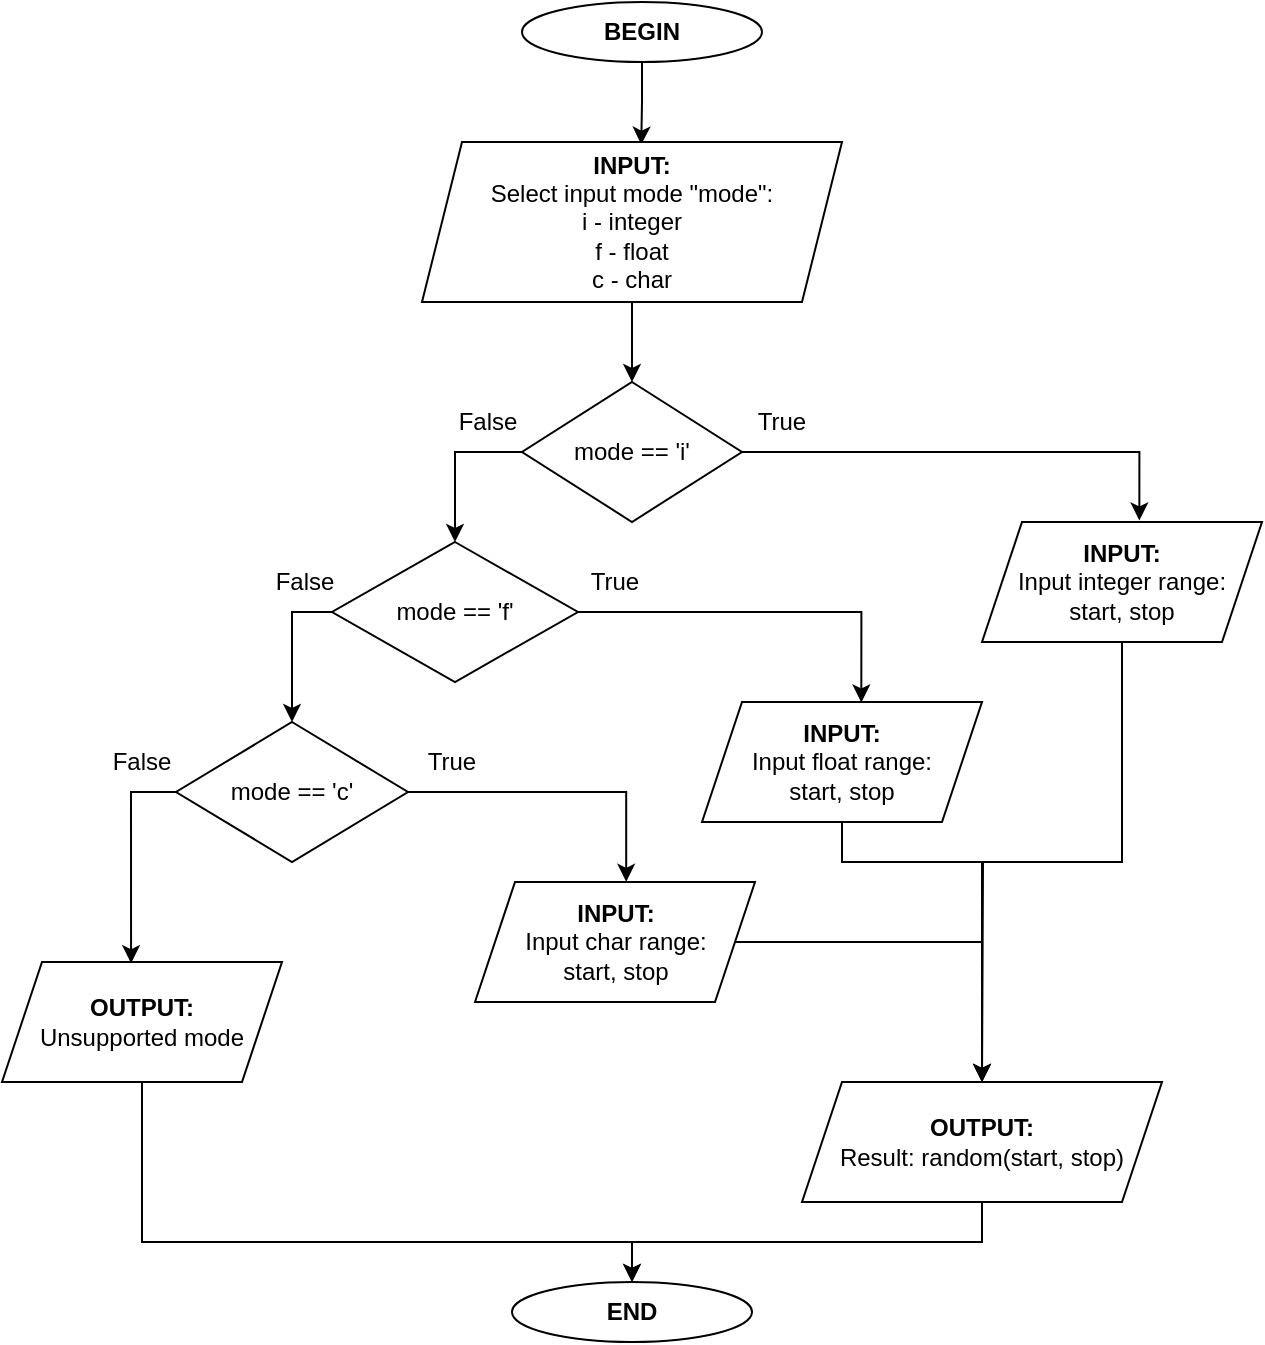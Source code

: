 <mxfile version="14.2.3" type="device"><diagram id="S1C55Y19pSKTuZWRXir0" name="Page-1"><mxGraphModel dx="981" dy="627" grid="1" gridSize="10" guides="1" tooltips="1" connect="1" arrows="1" fold="1" page="1" pageScale="1" pageWidth="827" pageHeight="1169" math="0" shadow="0"><root><mxCell id="0"/><mxCell id="1" parent="0"/><mxCell id="SAop_eOIjUMjx6YRmgwY-8" style="edgeStyle=orthogonalEdgeStyle;rounded=0;orthogonalLoop=1;jettySize=auto;html=1;exitX=0.5;exitY=1;exitDx=0;exitDy=0;entryX=0.522;entryY=0.016;entryDx=0;entryDy=0;entryPerimeter=0;" edge="1" parent="1" source="SAop_eOIjUMjx6YRmgwY-1" target="SAop_eOIjUMjx6YRmgwY-2"><mxGeometry relative="1" as="geometry"/></mxCell><mxCell id="SAop_eOIjUMjx6YRmgwY-1" value="&lt;b&gt;BEGIN&lt;/b&gt;" style="ellipse;whiteSpace=wrap;html=1;" vertex="1" parent="1"><mxGeometry x="340" y="20" width="120" height="30" as="geometry"/></mxCell><mxCell id="SAop_eOIjUMjx6YRmgwY-13" style="edgeStyle=orthogonalEdgeStyle;rounded=0;orthogonalLoop=1;jettySize=auto;html=1;exitX=0.5;exitY=1;exitDx=0;exitDy=0;entryX=0.5;entryY=0;entryDx=0;entryDy=0;" edge="1" parent="1" source="SAop_eOIjUMjx6YRmgwY-2" target="SAop_eOIjUMjx6YRmgwY-10"><mxGeometry relative="1" as="geometry"/></mxCell><mxCell id="SAop_eOIjUMjx6YRmgwY-2" value="&lt;b&gt;INPUT&lt;/b&gt;&lt;b&gt;:&lt;/b&gt;&lt;br&gt;Select input mode &quot;mode&quot;:&lt;br&gt;i - integer&lt;br&gt;f - float&lt;br&gt;c - char" style="shape=parallelogram;perimeter=parallelogramPerimeter;whiteSpace=wrap;html=1;fixedSize=1;" vertex="1" parent="1"><mxGeometry x="290" y="90" width="210" height="80" as="geometry"/></mxCell><mxCell id="SAop_eOIjUMjx6YRmgwY-17" style="edgeStyle=orthogonalEdgeStyle;rounded=0;orthogonalLoop=1;jettySize=auto;html=1;exitX=0;exitY=0.5;exitDx=0;exitDy=0;entryX=0.5;entryY=0;entryDx=0;entryDy=0;" edge="1" parent="1" source="SAop_eOIjUMjx6YRmgwY-10" target="SAop_eOIjUMjx6YRmgwY-14"><mxGeometry relative="1" as="geometry"/></mxCell><mxCell id="SAop_eOIjUMjx6YRmgwY-29" style="edgeStyle=orthogonalEdgeStyle;rounded=0;orthogonalLoop=1;jettySize=auto;html=1;entryX=0.562;entryY=-0.013;entryDx=0;entryDy=0;entryPerimeter=0;" edge="1" parent="1" source="SAop_eOIjUMjx6YRmgwY-10" target="SAop_eOIjUMjx6YRmgwY-28"><mxGeometry relative="1" as="geometry"/></mxCell><mxCell id="SAop_eOIjUMjx6YRmgwY-10" value="mode == 'i'" style="rhombus;whiteSpace=wrap;html=1;" vertex="1" parent="1"><mxGeometry x="340" y="210" width="110" height="70" as="geometry"/></mxCell><mxCell id="SAop_eOIjUMjx6YRmgwY-11" value="False" style="text;html=1;strokeColor=none;fillColor=none;align=center;verticalAlign=middle;whiteSpace=wrap;rounded=0;" vertex="1" parent="1"><mxGeometry x="303" y="220" width="40" height="20" as="geometry"/></mxCell><mxCell id="SAop_eOIjUMjx6YRmgwY-12" value="True" style="text;html=1;strokeColor=none;fillColor=none;align=center;verticalAlign=middle;whiteSpace=wrap;rounded=0;" vertex="1" parent="1"><mxGeometry x="450" y="220" width="40" height="20" as="geometry"/></mxCell><mxCell id="SAop_eOIjUMjx6YRmgwY-25" style="edgeStyle=orthogonalEdgeStyle;rounded=0;orthogonalLoop=1;jettySize=auto;html=1;exitX=0;exitY=0.5;exitDx=0;exitDy=0;entryX=0.5;entryY=0;entryDx=0;entryDy=0;" edge="1" parent="1" source="SAop_eOIjUMjx6YRmgwY-14" target="SAop_eOIjUMjx6YRmgwY-21"><mxGeometry relative="1" as="geometry"/></mxCell><mxCell id="SAop_eOIjUMjx6YRmgwY-32" style="edgeStyle=orthogonalEdgeStyle;rounded=0;orthogonalLoop=1;jettySize=auto;html=1;entryX=0.569;entryY=0.004;entryDx=0;entryDy=0;entryPerimeter=0;" edge="1" parent="1" source="SAop_eOIjUMjx6YRmgwY-14" target="SAop_eOIjUMjx6YRmgwY-30"><mxGeometry relative="1" as="geometry"/></mxCell><mxCell id="SAop_eOIjUMjx6YRmgwY-14" value="mode == 'f'" style="rhombus;whiteSpace=wrap;html=1;" vertex="1" parent="1"><mxGeometry x="245" y="290" width="123" height="70" as="geometry"/></mxCell><mxCell id="SAop_eOIjUMjx6YRmgwY-15" value="False" style="text;html=1;strokeColor=none;fillColor=none;align=center;verticalAlign=middle;whiteSpace=wrap;rounded=0;" vertex="1" parent="1"><mxGeometry x="205" y="300" width="53" height="20" as="geometry"/></mxCell><mxCell id="SAop_eOIjUMjx6YRmgwY-16" value="True" style="text;html=1;strokeColor=none;fillColor=none;align=center;verticalAlign=middle;whiteSpace=wrap;rounded=0;" vertex="1" parent="1"><mxGeometry x="360" y="300" width="53" height="20" as="geometry"/></mxCell><mxCell id="SAop_eOIjUMjx6YRmgwY-27" style="edgeStyle=orthogonalEdgeStyle;rounded=0;orthogonalLoop=1;jettySize=auto;html=1;exitX=0;exitY=0.5;exitDx=0;exitDy=0;entryX=0.461;entryY=0.01;entryDx=0;entryDy=0;entryPerimeter=0;" edge="1" parent="1" source="SAop_eOIjUMjx6YRmgwY-21" target="SAop_eOIjUMjx6YRmgwY-26"><mxGeometry relative="1" as="geometry"/></mxCell><mxCell id="SAop_eOIjUMjx6YRmgwY-33" style="edgeStyle=orthogonalEdgeStyle;rounded=0;orthogonalLoop=1;jettySize=auto;html=1;entryX=0.54;entryY=-0.002;entryDx=0;entryDy=0;entryPerimeter=0;" edge="1" parent="1" source="SAop_eOIjUMjx6YRmgwY-21" target="SAop_eOIjUMjx6YRmgwY-31"><mxGeometry relative="1" as="geometry"/></mxCell><mxCell id="SAop_eOIjUMjx6YRmgwY-21" value="mode == 'c'" style="rhombus;whiteSpace=wrap;html=1;" vertex="1" parent="1"><mxGeometry x="167" y="380" width="116" height="70" as="geometry"/></mxCell><mxCell id="SAop_eOIjUMjx6YRmgwY-22" value="False" style="text;html=1;strokeColor=none;fillColor=none;align=center;verticalAlign=middle;whiteSpace=wrap;rounded=0;" vertex="1" parent="1"><mxGeometry x="127" y="390" width="46" height="20" as="geometry"/></mxCell><mxCell id="SAop_eOIjUMjx6YRmgwY-23" value="True" style="text;html=1;strokeColor=none;fillColor=none;align=center;verticalAlign=middle;whiteSpace=wrap;rounded=0;" vertex="1" parent="1"><mxGeometry x="282" y="390" width="46" height="20" as="geometry"/></mxCell><mxCell id="SAop_eOIjUMjx6YRmgwY-43" style="edgeStyle=orthogonalEdgeStyle;rounded=0;orthogonalLoop=1;jettySize=auto;html=1;entryX=0.5;entryY=0;entryDx=0;entryDy=0;" edge="1" parent="1" source="SAop_eOIjUMjx6YRmgwY-26" target="SAop_eOIjUMjx6YRmgwY-42"><mxGeometry relative="1" as="geometry"><Array as="points"><mxPoint x="150" y="640"/><mxPoint x="395" y="640"/></Array></mxGeometry></mxCell><mxCell id="SAop_eOIjUMjx6YRmgwY-26" value="&lt;b&gt;OUTPUT:&lt;/b&gt;&lt;br&gt;Unsupported mode" style="shape=parallelogram;perimeter=parallelogramPerimeter;whiteSpace=wrap;html=1;fixedSize=1;" vertex="1" parent="1"><mxGeometry x="80" y="500.0" width="140" height="60" as="geometry"/></mxCell><mxCell id="SAop_eOIjUMjx6YRmgwY-41" style="edgeStyle=orthogonalEdgeStyle;rounded=0;orthogonalLoop=1;jettySize=auto;html=1;exitX=0.5;exitY=1;exitDx=0;exitDy=0;" edge="1" parent="1" source="SAop_eOIjUMjx6YRmgwY-28"><mxGeometry relative="1" as="geometry"><mxPoint x="570" y="560" as="targetPoint"/></mxGeometry></mxCell><mxCell id="SAop_eOIjUMjx6YRmgwY-28" value="&lt;b&gt;INPUT:&lt;/b&gt;&lt;br&gt;Input integer range:&lt;br&gt;start, stop" style="shape=parallelogram;perimeter=parallelogramPerimeter;whiteSpace=wrap;html=1;fixedSize=1;" vertex="1" parent="1"><mxGeometry x="570" y="280.0" width="140" height="60" as="geometry"/></mxCell><mxCell id="SAop_eOIjUMjx6YRmgwY-40" style="edgeStyle=orthogonalEdgeStyle;rounded=0;orthogonalLoop=1;jettySize=auto;html=1;" edge="1" parent="1" source="SAop_eOIjUMjx6YRmgwY-30"><mxGeometry relative="1" as="geometry"><mxPoint x="570" y="560" as="targetPoint"/><Array as="points"><mxPoint x="500" y="450"/><mxPoint x="570" y="450"/></Array></mxGeometry></mxCell><mxCell id="SAop_eOIjUMjx6YRmgwY-30" value="&lt;b&gt;INPUT:&lt;/b&gt;&lt;br&gt;Input float range:&lt;br&gt;start, stop" style="shape=parallelogram;perimeter=parallelogramPerimeter;whiteSpace=wrap;html=1;fixedSize=1;" vertex="1" parent="1"><mxGeometry x="430" y="370.0" width="140" height="60" as="geometry"/></mxCell><mxCell id="SAop_eOIjUMjx6YRmgwY-39" style="edgeStyle=orthogonalEdgeStyle;rounded=0;orthogonalLoop=1;jettySize=auto;html=1;entryX=0.5;entryY=0;entryDx=0;entryDy=0;" edge="1" parent="1" source="SAop_eOIjUMjx6YRmgwY-31" target="SAop_eOIjUMjx6YRmgwY-38"><mxGeometry relative="1" as="geometry"/></mxCell><mxCell id="SAop_eOIjUMjx6YRmgwY-31" value="&lt;b&gt;INPUT:&lt;/b&gt;&lt;br&gt;Input char range:&lt;br&gt;start, stop" style="shape=parallelogram;perimeter=parallelogramPerimeter;whiteSpace=wrap;html=1;fixedSize=1;" vertex="1" parent="1"><mxGeometry x="316.5" y="460.0" width="140" height="60" as="geometry"/></mxCell><mxCell id="SAop_eOIjUMjx6YRmgwY-44" style="edgeStyle=orthogonalEdgeStyle;rounded=0;orthogonalLoop=1;jettySize=auto;html=1;" edge="1" parent="1" source="SAop_eOIjUMjx6YRmgwY-38" target="SAop_eOIjUMjx6YRmgwY-42"><mxGeometry relative="1" as="geometry"><Array as="points"><mxPoint x="570" y="640"/><mxPoint x="395" y="640"/></Array></mxGeometry></mxCell><mxCell id="SAop_eOIjUMjx6YRmgwY-38" value="&lt;b&gt;OUTPUT:&lt;/b&gt;&lt;br&gt;Result: random(start, stop)" style="shape=parallelogram;perimeter=parallelogramPerimeter;whiteSpace=wrap;html=1;fixedSize=1;" vertex="1" parent="1"><mxGeometry x="480" y="560" width="180" height="60" as="geometry"/></mxCell><mxCell id="SAop_eOIjUMjx6YRmgwY-42" value="&lt;b&gt;END&lt;/b&gt;" style="ellipse;whiteSpace=wrap;html=1;" vertex="1" parent="1"><mxGeometry x="335" y="660" width="120" height="30" as="geometry"/></mxCell></root></mxGraphModel></diagram></mxfile>
